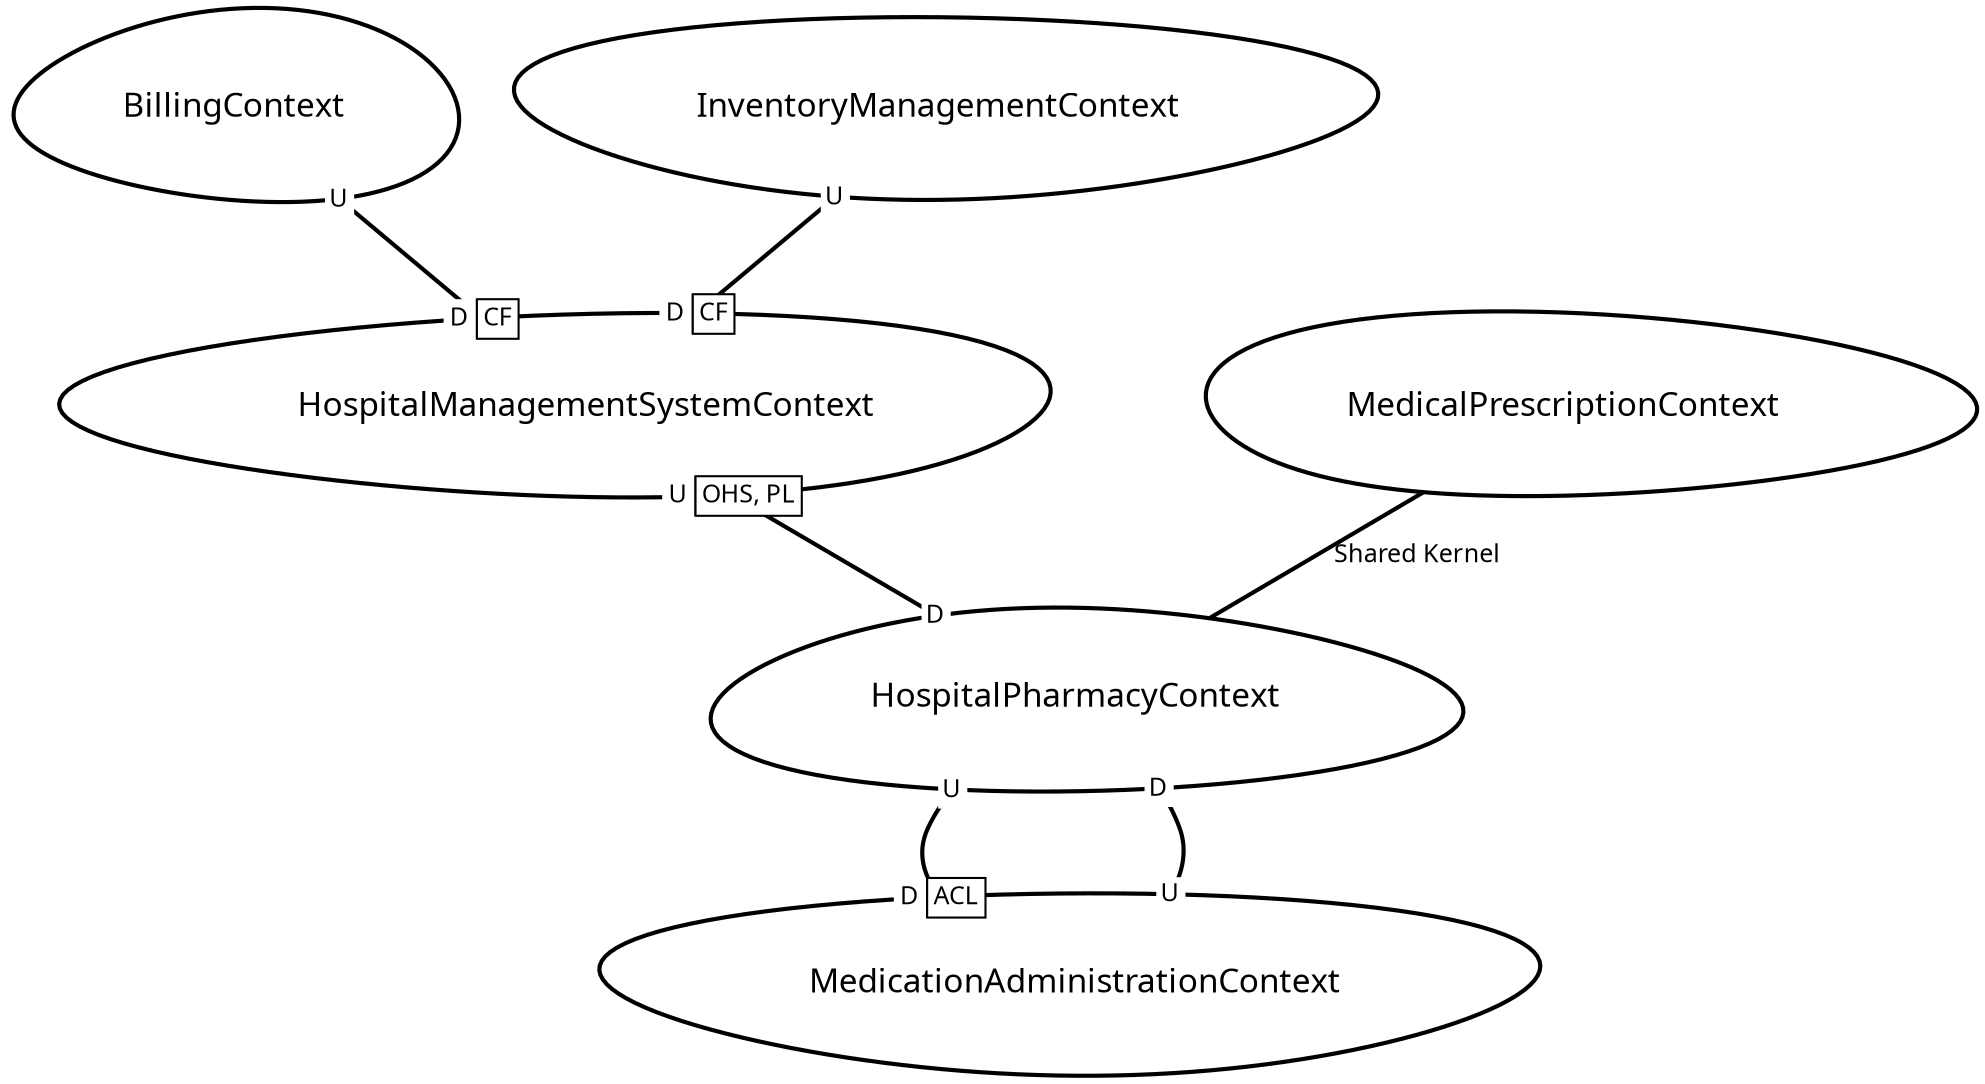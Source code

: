 digraph "ContextMapGraph" {
graph ["imagepath"="/tmp/GraphvizJava"]
"BillingContext" ["margin"="0.3","orientation"="103","shape"="egg","fontsize"="16","style"="bold","label"="BillingContext\n","fontname"="sans-serif"]
"HospitalManagementSystemContext" ["margin"="0.3","orientation"="203","shape"="egg","fontsize"="16","style"="bold","label"="HospitalManagementSystemContext\n","fontname"="sans-serif"]
"HospitalPharmacyContext" ["margin"="0.3","orientation"="10","shape"="egg","fontsize"="16","style"="bold","label"="HospitalPharmacyContext\n","fontname"="sans-serif"]
"MedicationAdministrationContext" ["margin"="0.3","orientation"="184","shape"="egg","fontsize"="16","style"="bold","label"="MedicationAdministrationContext\n","fontname"="sans-serif"]
"InventoryManagementContext" ["margin"="0.3","orientation"="174","shape"="egg","fontsize"="16","style"="bold","label"="InventoryManagementContext\n","fontname"="sans-serif"]
"MedicalPrescriptionContext" ["margin"="0.3","orientation"="150","shape"="egg","fontsize"="16","style"="bold","label"="MedicalPrescriptionContext\n","fontname"="sans-serif"]
"BillingContext" -> "HospitalManagementSystemContext" ["headlabel"=<<table cellspacing="0" cellborder="1" border="0">
<tr><td bgcolor="white" sides="r">D</td><td sides="trbl" bgcolor="white"><font>CF</font></td></tr>
</table>>,"labeldistance"="0","fontsize"="12","taillabel"=<<table cellspacing="0" cellborder="0" border="0">
<tr><td bgcolor="white">U</td></tr>
</table>>,"style"="bold","label"="                                        ","dir"="none","fontname"="sans-serif"]
"HospitalManagementSystemContext" -> "HospitalPharmacyContext" ["headlabel"=<<table cellspacing="0" cellborder="0" border="0">
<tr><td bgcolor="white">D</td></tr>
</table>>,"labeldistance"="0","fontsize"="12","taillabel"=<<table cellspacing="0" cellborder="1" border="0">
<tr><td bgcolor="white" sides="r">U</td><td sides="trbl" bgcolor="white"><font>OHS, PL</font></td></tr>
</table>>,"style"="bold","label"="                                        ","dir"="none","fontname"="sans-serif"]
"HospitalPharmacyContext" -> "MedicationAdministrationContext" ["headlabel"=<<table cellspacing="0" cellborder="1" border="0">
<tr><td bgcolor="white" sides="r">D</td><td sides="trbl" bgcolor="white"><font>ACL</font></td></tr>
</table>>,"labeldistance"="0","fontsize"="12","taillabel"=<<table cellspacing="0" cellborder="0" border="0">
<tr><td bgcolor="white">U</td></tr>
</table>>,"style"="bold","label"="                                        ","dir"="none","fontname"="sans-serif"]
"MedicationAdministrationContext" -> "HospitalPharmacyContext" ["headlabel"=<<table cellspacing="0" cellborder="0" border="0">
<tr><td bgcolor="white">D</td></tr>
</table>>,"labeldistance"="0","fontsize"="12","taillabel"=<<table cellspacing="0" cellborder="0" border="0">
<tr><td bgcolor="white">U</td></tr>
</table>>,"style"="bold","label"="                                        ","dir"="none","fontname"="sans-serif"]
"InventoryManagementContext" -> "HospitalManagementSystemContext" ["headlabel"=<<table cellspacing="0" cellborder="1" border="0">
<tr><td bgcolor="white" sides="r">D</td><td sides="trbl" bgcolor="white"><font>CF</font></td></tr>
</table>>,"labeldistance"="0","fontsize"="12","taillabel"=<<table cellspacing="0" cellborder="0" border="0">
<tr><td bgcolor="white">U</td></tr>
</table>>,"style"="bold","label"="                                        ","dir"="none","fontname"="sans-serif"]
"MedicalPrescriptionContext" -> "HospitalPharmacyContext" ["fontsize"="12","style"="bold","label"="Shared Kernel","dir"="none","fontname"="sans-serif"]
}